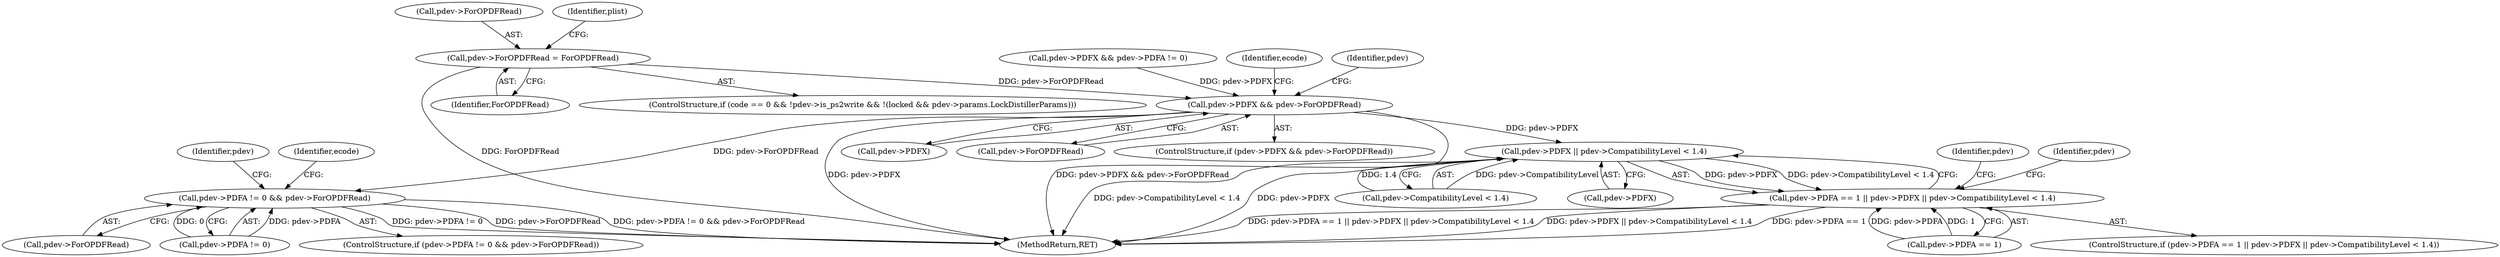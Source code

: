 digraph "0_ghostscript_c3476dde7743761a4e1d39a631716199b696b880@pointer" {
"1000586" [label="(Call,pdev->ForOPDFRead = ForOPDFRead)"];
"1000780" [label="(Call,pdev->PDFX && pdev->ForOPDFRead)"];
"1000798" [label="(Call,pdev->PDFA != 0 && pdev->ForOPDFRead)"];
"1000824" [label="(Call,pdev->PDFX || pdev->CompatibilityLevel < 1.4)"];
"1000818" [label="(Call,pdev->PDFA == 1 || pdev->PDFX || pdev->CompatibilityLevel < 1.4)"];
"1000797" [label="(ControlStructure,if (pdev->PDFA != 0 && pdev->ForOPDFRead))"];
"1000781" [label="(Call,pdev->PDFX)"];
"1000828" [label="(Call,pdev->CompatibilityLevel < 1.4)"];
"1000809" [label="(Identifier,ecode)"];
"1000798" [label="(Call,pdev->PDFA != 0 && pdev->ForOPDFRead)"];
"1001549" [label="(MethodReturn,RET)"];
"1000587" [label="(Call,pdev->ForOPDFRead)"];
"1000780" [label="(Call,pdev->PDFX && pdev->ForOPDFRead)"];
"1000590" [label="(Identifier,ForOPDFRead)"];
"1000784" [label="(Call,pdev->ForOPDFRead)"];
"1000836" [label="(Identifier,pdev)"];
"1000821" [label="(Identifier,pdev)"];
"1000760" [label="(Call,pdev->PDFX && pdev->PDFA != 0)"];
"1000818" [label="(Call,pdev->PDFA == 1 || pdev->PDFX || pdev->CompatibilityLevel < 1.4)"];
"1000819" [label="(Call,pdev->PDFA == 1)"];
"1000568" [label="(ControlStructure,if (code == 0 && !pdev->is_ps2write && !(locked && pdev->params.LockDistillerParams)))"];
"1000779" [label="(ControlStructure,if (pdev->PDFX && pdev->ForOPDFRead))"];
"1000825" [label="(Call,pdev->PDFX)"];
"1000824" [label="(Call,pdev->PDFX || pdev->CompatibilityLevel < 1.4)"];
"1000789" [label="(Identifier,ecode)"];
"1000586" [label="(Call,pdev->ForOPDFRead = ForOPDFRead)"];
"1000817" [label="(ControlStructure,if (pdev->PDFA == 1 || pdev->PDFX || pdev->CompatibilityLevel < 1.4))"];
"1000801" [label="(Identifier,pdev)"];
"1000593" [label="(Identifier,plist)"];
"1000799" [label="(Call,pdev->PDFA != 0)"];
"1000846" [label="(Identifier,pdev)"];
"1000804" [label="(Call,pdev->ForOPDFRead)"];
"1000586" -> "1000568"  [label="AST: "];
"1000586" -> "1000590"  [label="CFG: "];
"1000587" -> "1000586"  [label="AST: "];
"1000590" -> "1000586"  [label="AST: "];
"1000593" -> "1000586"  [label="CFG: "];
"1000586" -> "1001549"  [label="DDG: ForOPDFRead"];
"1000586" -> "1000780"  [label="DDG: pdev->ForOPDFRead"];
"1000780" -> "1000779"  [label="AST: "];
"1000780" -> "1000781"  [label="CFG: "];
"1000780" -> "1000784"  [label="CFG: "];
"1000781" -> "1000780"  [label="AST: "];
"1000784" -> "1000780"  [label="AST: "];
"1000789" -> "1000780"  [label="CFG: "];
"1000801" -> "1000780"  [label="CFG: "];
"1000780" -> "1001549"  [label="DDG: pdev->PDFX && pdev->ForOPDFRead"];
"1000780" -> "1001549"  [label="DDG: pdev->PDFX"];
"1000760" -> "1000780"  [label="DDG: pdev->PDFX"];
"1000780" -> "1000798"  [label="DDG: pdev->ForOPDFRead"];
"1000780" -> "1000824"  [label="DDG: pdev->PDFX"];
"1000798" -> "1000797"  [label="AST: "];
"1000798" -> "1000799"  [label="CFG: "];
"1000798" -> "1000804"  [label="CFG: "];
"1000799" -> "1000798"  [label="AST: "];
"1000804" -> "1000798"  [label="AST: "];
"1000809" -> "1000798"  [label="CFG: "];
"1000821" -> "1000798"  [label="CFG: "];
"1000798" -> "1001549"  [label="DDG: pdev->PDFA != 0"];
"1000798" -> "1001549"  [label="DDG: pdev->ForOPDFRead"];
"1000798" -> "1001549"  [label="DDG: pdev->PDFA != 0 && pdev->ForOPDFRead"];
"1000799" -> "1000798"  [label="DDG: pdev->PDFA"];
"1000799" -> "1000798"  [label="DDG: 0"];
"1000824" -> "1000818"  [label="AST: "];
"1000824" -> "1000825"  [label="CFG: "];
"1000824" -> "1000828"  [label="CFG: "];
"1000825" -> "1000824"  [label="AST: "];
"1000828" -> "1000824"  [label="AST: "];
"1000818" -> "1000824"  [label="CFG: "];
"1000824" -> "1001549"  [label="DDG: pdev->CompatibilityLevel < 1.4"];
"1000824" -> "1001549"  [label="DDG: pdev->PDFX"];
"1000824" -> "1000818"  [label="DDG: pdev->PDFX"];
"1000824" -> "1000818"  [label="DDG: pdev->CompatibilityLevel < 1.4"];
"1000828" -> "1000824"  [label="DDG: pdev->CompatibilityLevel"];
"1000828" -> "1000824"  [label="DDG: 1.4"];
"1000818" -> "1000817"  [label="AST: "];
"1000818" -> "1000819"  [label="CFG: "];
"1000819" -> "1000818"  [label="AST: "];
"1000836" -> "1000818"  [label="CFG: "];
"1000846" -> "1000818"  [label="CFG: "];
"1000818" -> "1001549"  [label="DDG: pdev->PDFA == 1 || pdev->PDFX || pdev->CompatibilityLevel < 1.4"];
"1000818" -> "1001549"  [label="DDG: pdev->PDFX || pdev->CompatibilityLevel < 1.4"];
"1000818" -> "1001549"  [label="DDG: pdev->PDFA == 1"];
"1000819" -> "1000818"  [label="DDG: pdev->PDFA"];
"1000819" -> "1000818"  [label="DDG: 1"];
}
